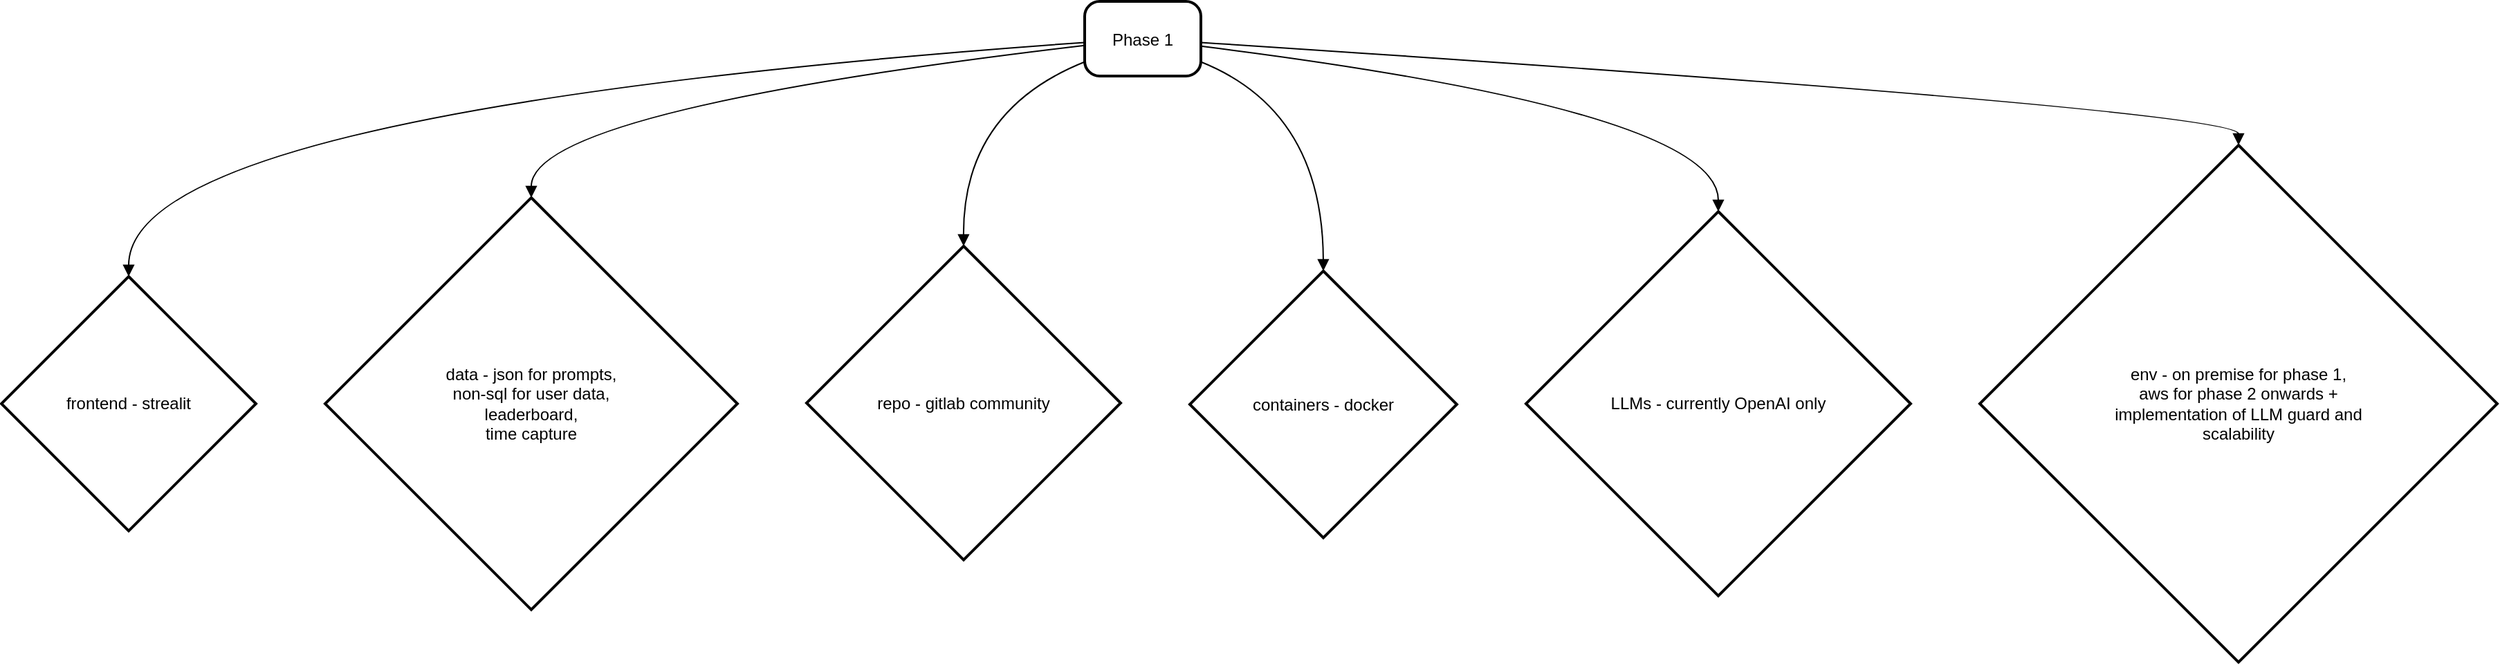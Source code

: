 <mxfile version="26.0.16">
  <diagram name="Page-1" id="MNZjIJvzgTJa5U9ixRI4">
    <mxGraphModel>
      <root>
        <mxCell id="0" />
        <mxCell id="1" parent="0" />
        <mxCell id="2" value="Phase 1" style="rounded=1;arcSize=20;strokeWidth=2" vertex="1" parent="1">
          <mxGeometry x="791" y="8" width="84" height="54" as="geometry" />
        </mxCell>
        <mxCell id="3" value="frontend - strealit" style="rhombus;strokeWidth=2;whiteSpace=wrap;" vertex="1" parent="1">
          <mxGeometry x="8" y="207" width="184" height="184" as="geometry" />
        </mxCell>
        <mxCell id="4" value="data - json for prompts, &#xa; non-sql for user data, &#xa; leaderboard, &#xa; time capture" style="rhombus;strokeWidth=2;whiteSpace=wrap;" vertex="1" parent="1">
          <mxGeometry x="242" y="150" width="298" height="298" as="geometry" />
        </mxCell>
        <mxCell id="5" value="repo - gitlab community" style="rhombus;strokeWidth=2;whiteSpace=wrap;" vertex="1" parent="1">
          <mxGeometry x="590" y="185" width="227" height="227" as="geometry" />
        </mxCell>
        <mxCell id="6" value="containers - docker" style="rhombus;strokeWidth=2;whiteSpace=wrap;" vertex="1" parent="1">
          <mxGeometry x="867" y="203" width="193" height="193" as="geometry" />
        </mxCell>
        <mxCell id="7" value="LLMs - currently OpenAI only" style="rhombus;strokeWidth=2;whiteSpace=wrap;" vertex="1" parent="1">
          <mxGeometry x="1110" y="160" width="278" height="278" as="geometry" />
        </mxCell>
        <mxCell id="8" value="env - on premise for phase 1, &#xa; aws for phase 2 onwards + &#xa; implementation of LLM guard and &#xa; scalability" style="rhombus;strokeWidth=2;whiteSpace=wrap;" vertex="1" parent="1">
          <mxGeometry x="1438" y="112" width="374" height="374" as="geometry" />
        </mxCell>
        <mxCell id="9" value="" style="curved=1;startArrow=none;endArrow=block;exitX=0;exitY=0.55;entryX=0.5;entryY=0;" edge="1" parent="1" source="2" target="3">
          <mxGeometry relative="1" as="geometry">
            <Array as="points">
              <mxPoint x="100" y="87" />
            </Array>
          </mxGeometry>
        </mxCell>
        <mxCell id="10" value="" style="curved=1;startArrow=none;endArrow=block;exitX=0;exitY=0.59;entryX=0.5;entryY=0;" edge="1" parent="1" source="2" target="4">
          <mxGeometry relative="1" as="geometry">
            <Array as="points">
              <mxPoint x="391" y="87" />
            </Array>
          </mxGeometry>
        </mxCell>
        <mxCell id="11" value="" style="curved=1;startArrow=none;endArrow=block;exitX=0;exitY=0.81;entryX=0.5;entryY=0;" edge="1" parent="1" source="2" target="5">
          <mxGeometry relative="1" as="geometry">
            <Array as="points">
              <mxPoint x="703" y="87" />
            </Array>
          </mxGeometry>
        </mxCell>
        <mxCell id="12" value="" style="curved=1;startArrow=none;endArrow=block;exitX=1;exitY=0.81;entryX=0.5;entryY=0;" edge="1" parent="1" source="2" target="6">
          <mxGeometry relative="1" as="geometry">
            <Array as="points">
              <mxPoint x="963" y="87" />
            </Array>
          </mxGeometry>
        </mxCell>
        <mxCell id="13" value="" style="curved=1;startArrow=none;endArrow=block;exitX=1;exitY=0.6;entryX=0.5;entryY=0;" edge="1" parent="1" source="2" target="7">
          <mxGeometry relative="1" as="geometry">
            <Array as="points">
              <mxPoint x="1249" y="87" />
            </Array>
          </mxGeometry>
        </mxCell>
        <mxCell id="14" value="" style="curved=1;startArrow=none;endArrow=block;exitX=1;exitY=0.55;entryX=0.5;entryY=0;" edge="1" parent="1" source="2" target="8">
          <mxGeometry relative="1" as="geometry">
            <Array as="points">
              <mxPoint x="1625" y="87" />
            </Array>
          </mxGeometry>
        </mxCell>
      </root>
    </mxGraphModel>
  </diagram>
</mxfile>
